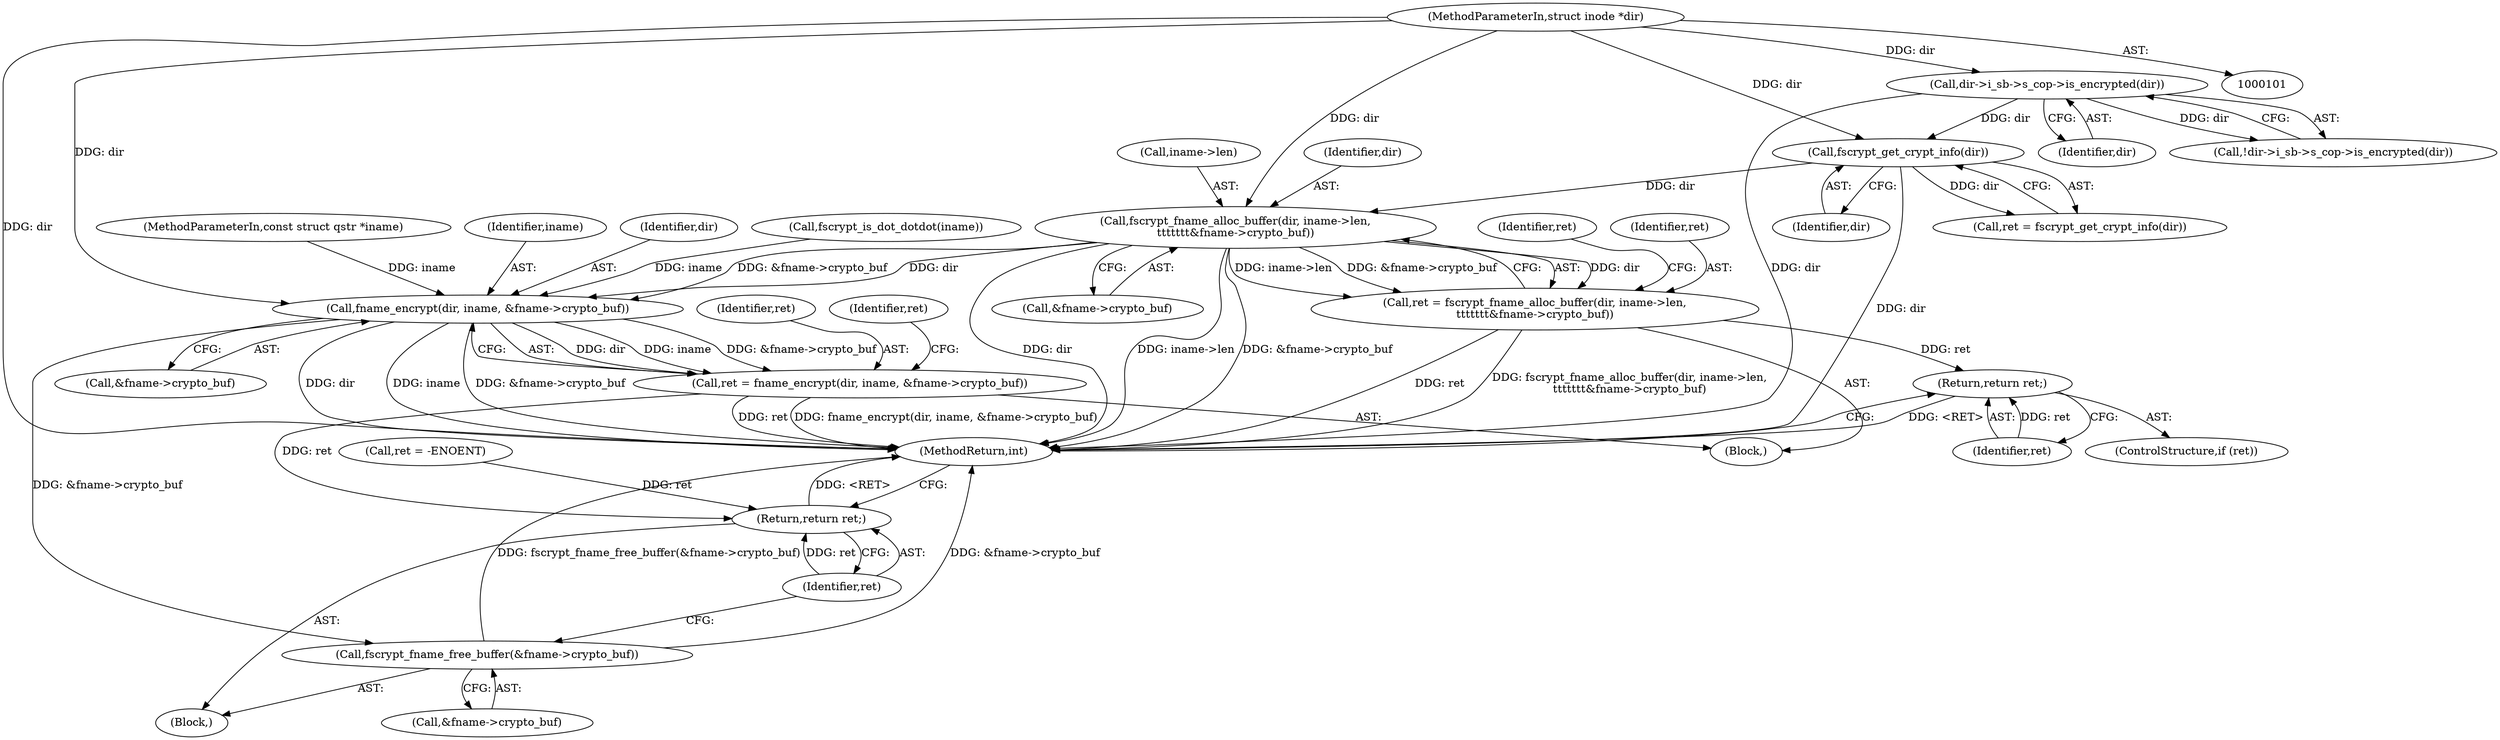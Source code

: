 digraph "0_linux_1b53cf9815bb4744958d41f3795d5d5a1d365e2d_0@API" {
"1000175" [label="(Call,fscrypt_fname_alloc_buffer(dir, iname->len,\n\t\t\t\t\t\t\t&fname->crypto_buf))"];
"1000157" [label="(Call,fscrypt_get_crypt_info(dir))"];
"1000128" [label="(Call,dir->i_sb->s_cop->is_encrypted(dir))"];
"1000102" [label="(MethodParameterIn,struct inode *dir)"];
"1000173" [label="(Call,ret = fscrypt_fname_alloc_buffer(dir, iname->len,\n\t\t\t\t\t\t\t&fname->crypto_buf))"];
"1000186" [label="(Return,return ret;)"];
"1000190" [label="(Call,fname_encrypt(dir, iname, &fname->crypto_buf))"];
"1000188" [label="(Call,ret = fname_encrypt(dir, iname, &fname->crypto_buf))"];
"1000375" [label="(Return,return ret;)"];
"1000370" [label="(Call,fscrypt_fname_free_buffer(&fname->crypto_buf))"];
"1000175" [label="(Call,fscrypt_fname_alloc_buffer(dir, iname->len,\n\t\t\t\t\t\t\t&fname->crypto_buf))"];
"1000157" [label="(Call,fscrypt_get_crypt_info(dir))"];
"1000180" [label="(Call,&fname->crypto_buf)"];
"1000103" [label="(MethodParameterIn,const struct qstr *iname)"];
"1000155" [label="(Call,ret = fscrypt_get_crypt_info(dir))"];
"1000186" [label="(Return,return ret;)"];
"1000173" [label="(Call,ret = fscrypt_fname_alloc_buffer(dir, iname->len,\n\t\t\t\t\t\t\t&fname->crypto_buf))"];
"1000375" [label="(Return,return ret;)"];
"1000129" [label="(Identifier,dir)"];
"1000176" [label="(Identifier,dir)"];
"1000177" [label="(Call,iname->len)"];
"1000192" [label="(Identifier,iname)"];
"1000370" [label="(Call,fscrypt_fname_free_buffer(&fname->crypto_buf))"];
"1000174" [label="(Identifier,ret)"];
"1000106" [label="(Block,)"];
"1000377" [label="(MethodReturn,int)"];
"1000185" [label="(Identifier,ret)"];
"1000198" [label="(Identifier,ret)"];
"1000184" [label="(ControlStructure,if (ret))"];
"1000376" [label="(Identifier,ret)"];
"1000371" [label="(Call,&fname->crypto_buf)"];
"1000193" [label="(Call,&fname->crypto_buf)"];
"1000128" [label="(Call,dir->i_sb->s_cop->is_encrypted(dir))"];
"1000187" [label="(Identifier,ret)"];
"1000189" [label="(Identifier,ret)"];
"1000102" [label="(MethodParameterIn,struct inode *dir)"];
"1000304" [label="(Call,ret = -ENOENT)"];
"1000158" [label="(Identifier,dir)"];
"1000127" [label="(Call,!dir->i_sb->s_cop->is_encrypted(dir))"];
"1000191" [label="(Identifier,dir)"];
"1000188" [label="(Call,ret = fname_encrypt(dir, iname, &fname->crypto_buf))"];
"1000130" [label="(Call,fscrypt_is_dot_dotdot(iname))"];
"1000190" [label="(Call,fname_encrypt(dir, iname, &fname->crypto_buf))"];
"1000172" [label="(Block,)"];
"1000175" -> "1000173"  [label="AST: "];
"1000175" -> "1000180"  [label="CFG: "];
"1000176" -> "1000175"  [label="AST: "];
"1000177" -> "1000175"  [label="AST: "];
"1000180" -> "1000175"  [label="AST: "];
"1000173" -> "1000175"  [label="CFG: "];
"1000175" -> "1000377"  [label="DDG: &fname->crypto_buf"];
"1000175" -> "1000377"  [label="DDG: dir"];
"1000175" -> "1000377"  [label="DDG: iname->len"];
"1000175" -> "1000173"  [label="DDG: dir"];
"1000175" -> "1000173"  [label="DDG: iname->len"];
"1000175" -> "1000173"  [label="DDG: &fname->crypto_buf"];
"1000157" -> "1000175"  [label="DDG: dir"];
"1000102" -> "1000175"  [label="DDG: dir"];
"1000175" -> "1000190"  [label="DDG: dir"];
"1000175" -> "1000190"  [label="DDG: &fname->crypto_buf"];
"1000157" -> "1000155"  [label="AST: "];
"1000157" -> "1000158"  [label="CFG: "];
"1000158" -> "1000157"  [label="AST: "];
"1000155" -> "1000157"  [label="CFG: "];
"1000157" -> "1000377"  [label="DDG: dir"];
"1000157" -> "1000155"  [label="DDG: dir"];
"1000128" -> "1000157"  [label="DDG: dir"];
"1000102" -> "1000157"  [label="DDG: dir"];
"1000128" -> "1000127"  [label="AST: "];
"1000128" -> "1000129"  [label="CFG: "];
"1000129" -> "1000128"  [label="AST: "];
"1000127" -> "1000128"  [label="CFG: "];
"1000128" -> "1000377"  [label="DDG: dir"];
"1000128" -> "1000127"  [label="DDG: dir"];
"1000102" -> "1000128"  [label="DDG: dir"];
"1000102" -> "1000101"  [label="AST: "];
"1000102" -> "1000377"  [label="DDG: dir"];
"1000102" -> "1000190"  [label="DDG: dir"];
"1000173" -> "1000172"  [label="AST: "];
"1000174" -> "1000173"  [label="AST: "];
"1000185" -> "1000173"  [label="CFG: "];
"1000173" -> "1000377"  [label="DDG: ret"];
"1000173" -> "1000377"  [label="DDG: fscrypt_fname_alloc_buffer(dir, iname->len,\n\t\t\t\t\t\t\t&fname->crypto_buf)"];
"1000173" -> "1000186"  [label="DDG: ret"];
"1000186" -> "1000184"  [label="AST: "];
"1000186" -> "1000187"  [label="CFG: "];
"1000187" -> "1000186"  [label="AST: "];
"1000377" -> "1000186"  [label="CFG: "];
"1000186" -> "1000377"  [label="DDG: <RET>"];
"1000187" -> "1000186"  [label="DDG: ret"];
"1000190" -> "1000188"  [label="AST: "];
"1000190" -> "1000193"  [label="CFG: "];
"1000191" -> "1000190"  [label="AST: "];
"1000192" -> "1000190"  [label="AST: "];
"1000193" -> "1000190"  [label="AST: "];
"1000188" -> "1000190"  [label="CFG: "];
"1000190" -> "1000377"  [label="DDG: dir"];
"1000190" -> "1000377"  [label="DDG: &fname->crypto_buf"];
"1000190" -> "1000377"  [label="DDG: iname"];
"1000190" -> "1000188"  [label="DDG: dir"];
"1000190" -> "1000188"  [label="DDG: iname"];
"1000190" -> "1000188"  [label="DDG: &fname->crypto_buf"];
"1000130" -> "1000190"  [label="DDG: iname"];
"1000103" -> "1000190"  [label="DDG: iname"];
"1000190" -> "1000370"  [label="DDG: &fname->crypto_buf"];
"1000188" -> "1000172"  [label="AST: "];
"1000189" -> "1000188"  [label="AST: "];
"1000198" -> "1000188"  [label="CFG: "];
"1000188" -> "1000377"  [label="DDG: fname_encrypt(dir, iname, &fname->crypto_buf)"];
"1000188" -> "1000377"  [label="DDG: ret"];
"1000188" -> "1000375"  [label="DDG: ret"];
"1000375" -> "1000106"  [label="AST: "];
"1000375" -> "1000376"  [label="CFG: "];
"1000376" -> "1000375"  [label="AST: "];
"1000377" -> "1000375"  [label="CFG: "];
"1000375" -> "1000377"  [label="DDG: <RET>"];
"1000376" -> "1000375"  [label="DDG: ret"];
"1000304" -> "1000375"  [label="DDG: ret"];
"1000370" -> "1000106"  [label="AST: "];
"1000370" -> "1000371"  [label="CFG: "];
"1000371" -> "1000370"  [label="AST: "];
"1000376" -> "1000370"  [label="CFG: "];
"1000370" -> "1000377"  [label="DDG: fscrypt_fname_free_buffer(&fname->crypto_buf)"];
"1000370" -> "1000377"  [label="DDG: &fname->crypto_buf"];
}
